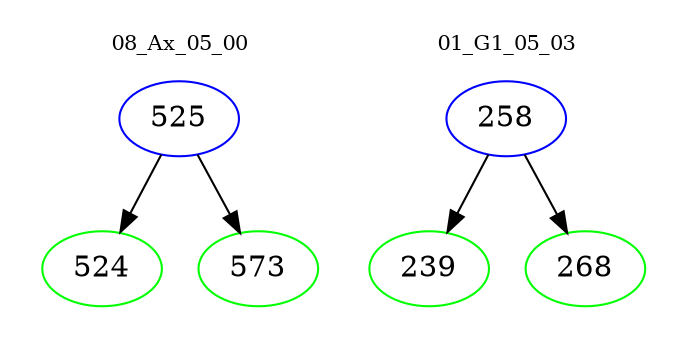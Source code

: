 digraph{
subgraph cluster_0 {
color = white
label = "08_Ax_05_00";
fontsize=10;
T0_525 [label="525", color="blue"]
T0_525 -> T0_524 [color="black"]
T0_524 [label="524", color="green"]
T0_525 -> T0_573 [color="black"]
T0_573 [label="573", color="green"]
}
subgraph cluster_1 {
color = white
label = "01_G1_05_03";
fontsize=10;
T1_258 [label="258", color="blue"]
T1_258 -> T1_239 [color="black"]
T1_239 [label="239", color="green"]
T1_258 -> T1_268 [color="black"]
T1_268 [label="268", color="green"]
}
}
